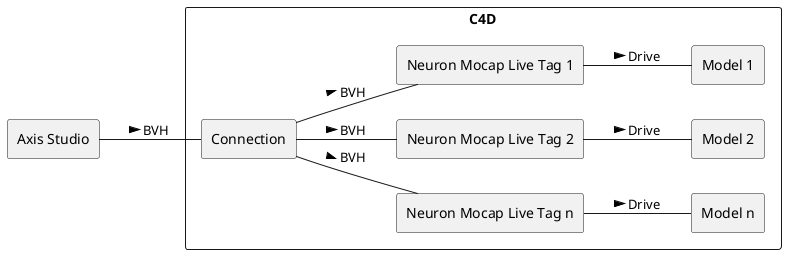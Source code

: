 @startuml

left to right direction

rectangle "Axis Studio" as axis_studio 

rectangle C4D {

    rectangle Connection 

    rectangle "Model n" as Model3
    rectangle "Neuron Mocap Live Tag n" as Tag3

    rectangle "Model 2" as Model2
    rectangle "Neuron Mocap Live Tag 2" as Tag2

    rectangle "Model 1" as Model1
    rectangle "Neuron Mocap Live Tag 1" as Tag1
}

axis_studio -- Connection :> BVH
Connection -- Tag1 :> BVH
Tag1 -- Model1 :> Drive
Connection -- Tag2 :> BVH
Tag2 -- Model2 :> Drive
Connection -- Tag3 :> BVH
Tag3 -- Model3 :> Drive

@enduml